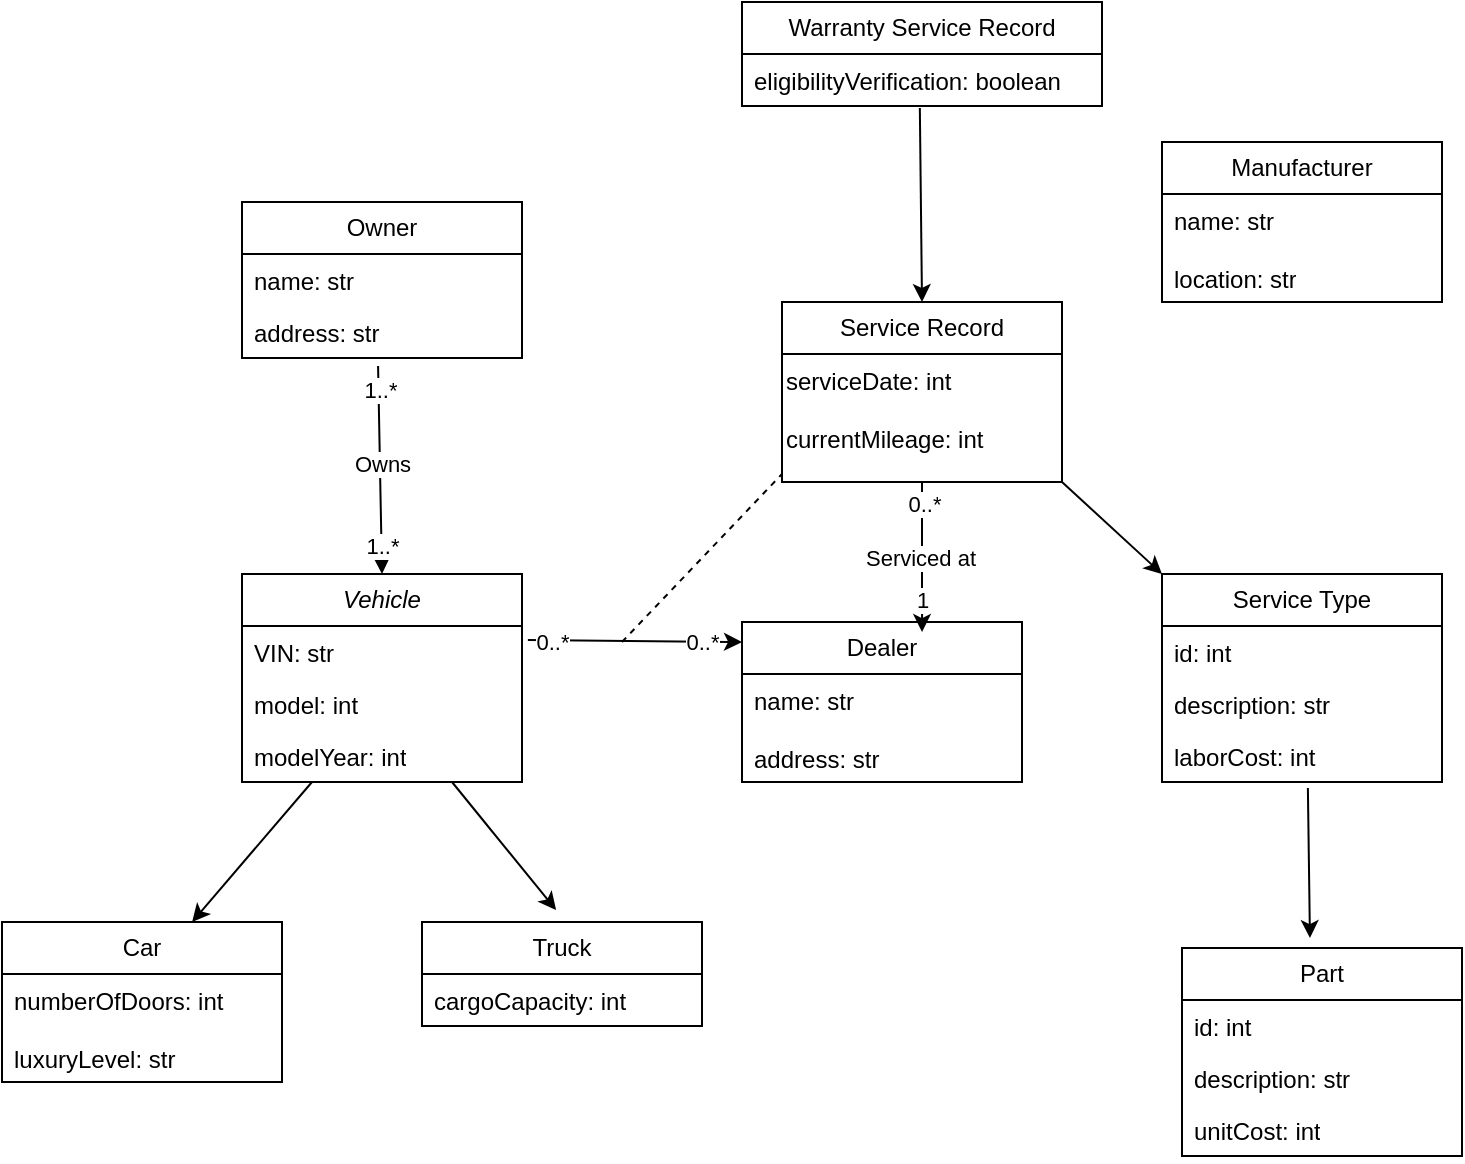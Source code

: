 <mxfile version="21.7.5" type="github">
  <diagram id="C5RBs43oDa-KdzZeNtuy" name="Page-1">
    <mxGraphModel dx="1434" dy="782" grid="1" gridSize="10" guides="1" tooltips="1" connect="1" arrows="1" fold="1" page="1" pageScale="1" pageWidth="827" pageHeight="1169" math="0" shadow="0">
      <root>
        <mxCell id="WIyWlLk6GJQsqaUBKTNV-0" />
        <mxCell id="WIyWlLk6GJQsqaUBKTNV-1" parent="WIyWlLk6GJQsqaUBKTNV-0" />
        <mxCell id="DNDST9oDuywZjQ1syF5R-5" value="Owner" style="swimlane;fontStyle=0;childLayout=stackLayout;horizontal=1;startSize=26;fillColor=none;horizontalStack=0;resizeParent=1;resizeParentMax=0;resizeLast=0;collapsible=1;marginBottom=0;whiteSpace=wrap;html=1;" parent="WIyWlLk6GJQsqaUBKTNV-1" vertex="1">
          <mxGeometry x="190" y="160" width="140" height="78" as="geometry" />
        </mxCell>
        <mxCell id="DNDST9oDuywZjQ1syF5R-6" value="name: str" style="text;strokeColor=none;fillColor=none;align=left;verticalAlign=top;spacingLeft=4;spacingRight=4;overflow=hidden;rotatable=0;points=[[0,0.5],[1,0.5]];portConstraint=eastwest;whiteSpace=wrap;html=1;" parent="DNDST9oDuywZjQ1syF5R-5" vertex="1">
          <mxGeometry y="26" width="140" height="26" as="geometry" />
        </mxCell>
        <mxCell id="DNDST9oDuywZjQ1syF5R-7" value="address: str" style="text;strokeColor=none;fillColor=none;align=left;verticalAlign=top;spacingLeft=4;spacingRight=4;overflow=hidden;rotatable=0;points=[[0,0.5],[1,0.5]];portConstraint=eastwest;whiteSpace=wrap;html=1;" parent="DNDST9oDuywZjQ1syF5R-5" vertex="1">
          <mxGeometry y="52" width="140" height="26" as="geometry" />
        </mxCell>
        <mxCell id="DNDST9oDuywZjQ1syF5R-9" value="&lt;i&gt;Vehicle&lt;/i&gt;" style="swimlane;fontStyle=0;childLayout=stackLayout;horizontal=1;startSize=26;fillColor=none;horizontalStack=0;resizeParent=1;resizeParentMax=0;resizeLast=0;collapsible=1;marginBottom=0;whiteSpace=wrap;html=1;" parent="WIyWlLk6GJQsqaUBKTNV-1" vertex="1">
          <mxGeometry x="190" y="346" width="140" height="104" as="geometry" />
        </mxCell>
        <mxCell id="DNDST9oDuywZjQ1syF5R-10" value="VIN: str" style="text;strokeColor=none;fillColor=none;align=left;verticalAlign=top;spacingLeft=4;spacingRight=4;overflow=hidden;rotatable=0;points=[[0,0.5],[1,0.5]];portConstraint=eastwest;whiteSpace=wrap;html=1;" parent="DNDST9oDuywZjQ1syF5R-9" vertex="1">
          <mxGeometry y="26" width="140" height="26" as="geometry" />
        </mxCell>
        <mxCell id="DNDST9oDuywZjQ1syF5R-11" value="model: int" style="text;strokeColor=none;fillColor=none;align=left;verticalAlign=top;spacingLeft=4;spacingRight=4;overflow=hidden;rotatable=0;points=[[0,0.5],[1,0.5]];portConstraint=eastwest;whiteSpace=wrap;html=1;" parent="DNDST9oDuywZjQ1syF5R-9" vertex="1">
          <mxGeometry y="52" width="140" height="26" as="geometry" />
        </mxCell>
        <mxCell id="DNDST9oDuywZjQ1syF5R-12" value="modelYear: int" style="text;strokeColor=none;fillColor=none;align=left;verticalAlign=top;spacingLeft=4;spacingRight=4;overflow=hidden;rotatable=0;points=[[0,0.5],[1,0.5]];portConstraint=eastwest;whiteSpace=wrap;html=1;" parent="DNDST9oDuywZjQ1syF5R-9" vertex="1">
          <mxGeometry y="78" width="140" height="26" as="geometry" />
        </mxCell>
        <mxCell id="DNDST9oDuywZjQ1syF5R-13" value="Car" style="swimlane;fontStyle=0;childLayout=stackLayout;horizontal=1;startSize=26;fillColor=none;horizontalStack=0;resizeParent=1;resizeParentMax=0;resizeLast=0;collapsible=1;marginBottom=0;whiteSpace=wrap;html=1;" parent="WIyWlLk6GJQsqaUBKTNV-1" vertex="1">
          <mxGeometry x="70" y="520" width="140" height="80" as="geometry" />
        </mxCell>
        <mxCell id="DNDST9oDuywZjQ1syF5R-14" value="numberOfDoors: int&lt;br&gt;&lt;br&gt;luxuryLevel: str" style="text;strokeColor=none;fillColor=none;align=left;verticalAlign=top;spacingLeft=4;spacingRight=4;overflow=hidden;rotatable=0;points=[[0,0.5],[1,0.5]];portConstraint=eastwest;whiteSpace=wrap;html=1;" parent="DNDST9oDuywZjQ1syF5R-13" vertex="1">
          <mxGeometry y="26" width="140" height="54" as="geometry" />
        </mxCell>
        <mxCell id="DNDST9oDuywZjQ1syF5R-17" value="Truck" style="swimlane;fontStyle=0;childLayout=stackLayout;horizontal=1;startSize=26;fillColor=none;horizontalStack=0;resizeParent=1;resizeParentMax=0;resizeLast=0;collapsible=1;marginBottom=0;whiteSpace=wrap;html=1;" parent="WIyWlLk6GJQsqaUBKTNV-1" vertex="1">
          <mxGeometry x="280" y="520" width="140" height="52" as="geometry" />
        </mxCell>
        <mxCell id="DNDST9oDuywZjQ1syF5R-18" value="cargoCapacity: int" style="text;strokeColor=none;fillColor=none;align=left;verticalAlign=top;spacingLeft=4;spacingRight=4;overflow=hidden;rotatable=0;points=[[0,0.5],[1,0.5]];portConstraint=eastwest;whiteSpace=wrap;html=1;" parent="DNDST9oDuywZjQ1syF5R-17" vertex="1">
          <mxGeometry y="26" width="140" height="26" as="geometry" />
        </mxCell>
        <mxCell id="DNDST9oDuywZjQ1syF5R-21" value="Manufacturer" style="swimlane;fontStyle=0;childLayout=stackLayout;horizontal=1;startSize=26;fillColor=none;horizontalStack=0;resizeParent=1;resizeParentMax=0;resizeLast=0;collapsible=1;marginBottom=0;whiteSpace=wrap;html=1;" parent="WIyWlLk6GJQsqaUBKTNV-1" vertex="1">
          <mxGeometry x="650" y="130" width="140" height="80" as="geometry" />
        </mxCell>
        <mxCell id="DNDST9oDuywZjQ1syF5R-22" value="&lt;div&gt;name: str&lt;/div&gt;&lt;div&gt;&lt;br&gt;&lt;/div&gt;&lt;div&gt;location: str&lt;/div&gt;" style="text;strokeColor=none;fillColor=none;align=left;verticalAlign=top;spacingLeft=4;spacingRight=4;overflow=hidden;rotatable=0;points=[[0,0.5],[1,0.5]];portConstraint=eastwest;whiteSpace=wrap;html=1;" parent="DNDST9oDuywZjQ1syF5R-21" vertex="1">
          <mxGeometry y="26" width="140" height="54" as="geometry" />
        </mxCell>
        <mxCell id="DNDST9oDuywZjQ1syF5R-23" value="Dealer" style="swimlane;fontStyle=0;childLayout=stackLayout;horizontal=1;startSize=26;fillColor=none;horizontalStack=0;resizeParent=1;resizeParentMax=0;resizeLast=0;collapsible=1;marginBottom=0;whiteSpace=wrap;html=1;" parent="WIyWlLk6GJQsqaUBKTNV-1" vertex="1">
          <mxGeometry x="440" y="370" width="140" height="80" as="geometry" />
        </mxCell>
        <mxCell id="DNDST9oDuywZjQ1syF5R-24" value="&lt;div&gt;name: str&lt;/div&gt;&lt;div&gt;&lt;br&gt;&lt;/div&gt;&lt;div&gt;address: str&lt;/div&gt;" style="text;strokeColor=none;fillColor=none;align=left;verticalAlign=top;spacingLeft=4;spacingRight=4;overflow=hidden;rotatable=0;points=[[0,0.5],[1,0.5]];portConstraint=eastwest;whiteSpace=wrap;html=1;" parent="DNDST9oDuywZjQ1syF5R-23" vertex="1">
          <mxGeometry y="26" width="140" height="54" as="geometry" />
        </mxCell>
        <mxCell id="DNDST9oDuywZjQ1syF5R-25" value="Service Record" style="swimlane;fontStyle=0;childLayout=stackLayout;horizontal=1;startSize=26;fillColor=none;horizontalStack=0;resizeParent=1;resizeParentMax=0;resizeLast=0;collapsible=1;marginBottom=0;whiteSpace=wrap;html=1;" parent="WIyWlLk6GJQsqaUBKTNV-1" vertex="1">
          <mxGeometry x="460" y="210" width="140" height="90" as="geometry" />
        </mxCell>
        <mxCell id="DNDST9oDuywZjQ1syF5R-28" value="serviceDate: int&lt;br&gt;&lt;br&gt;currentMileage: int" style="text;whiteSpace=wrap;html=1;" parent="DNDST9oDuywZjQ1syF5R-25" vertex="1">
          <mxGeometry y="26" width="140" height="64" as="geometry" />
        </mxCell>
        <mxCell id="DNDST9oDuywZjQ1syF5R-29" value="Warranty Service Record" style="swimlane;fontStyle=0;childLayout=stackLayout;horizontal=1;startSize=26;fillColor=none;horizontalStack=0;resizeParent=1;resizeParentMax=0;resizeLast=0;collapsible=1;marginBottom=0;whiteSpace=wrap;html=1;" parent="WIyWlLk6GJQsqaUBKTNV-1" vertex="1">
          <mxGeometry x="440" y="60" width="180" height="52" as="geometry" />
        </mxCell>
        <mxCell id="DNDST9oDuywZjQ1syF5R-30" value="eligibilityVerification: boolean" style="text;strokeColor=none;fillColor=none;align=left;verticalAlign=top;spacingLeft=4;spacingRight=4;overflow=hidden;rotatable=0;points=[[0,0.5],[1,0.5]];portConstraint=eastwest;whiteSpace=wrap;html=1;" parent="DNDST9oDuywZjQ1syF5R-29" vertex="1">
          <mxGeometry y="26" width="180" height="26" as="geometry" />
        </mxCell>
        <mxCell id="DNDST9oDuywZjQ1syF5R-31" value="Service Type" style="swimlane;fontStyle=0;childLayout=stackLayout;horizontal=1;startSize=26;fillColor=none;horizontalStack=0;resizeParent=1;resizeParentMax=0;resizeLast=0;collapsible=1;marginBottom=0;whiteSpace=wrap;html=1;" parent="WIyWlLk6GJQsqaUBKTNV-1" vertex="1">
          <mxGeometry x="650" y="346" width="140" height="104" as="geometry" />
        </mxCell>
        <mxCell id="DNDST9oDuywZjQ1syF5R-32" value="id: int" style="text;strokeColor=none;fillColor=none;align=left;verticalAlign=top;spacingLeft=4;spacingRight=4;overflow=hidden;rotatable=0;points=[[0,0.5],[1,0.5]];portConstraint=eastwest;whiteSpace=wrap;html=1;" parent="DNDST9oDuywZjQ1syF5R-31" vertex="1">
          <mxGeometry y="26" width="140" height="26" as="geometry" />
        </mxCell>
        <mxCell id="DNDST9oDuywZjQ1syF5R-33" value="description: str" style="text;strokeColor=none;fillColor=none;align=left;verticalAlign=top;spacingLeft=4;spacingRight=4;overflow=hidden;rotatable=0;points=[[0,0.5],[1,0.5]];portConstraint=eastwest;whiteSpace=wrap;html=1;" parent="DNDST9oDuywZjQ1syF5R-31" vertex="1">
          <mxGeometry y="52" width="140" height="26" as="geometry" />
        </mxCell>
        <mxCell id="DNDST9oDuywZjQ1syF5R-34" value="laborCost: int" style="text;strokeColor=none;fillColor=none;align=left;verticalAlign=top;spacingLeft=4;spacingRight=4;overflow=hidden;rotatable=0;points=[[0,0.5],[1,0.5]];portConstraint=eastwest;whiteSpace=wrap;html=1;" parent="DNDST9oDuywZjQ1syF5R-31" vertex="1">
          <mxGeometry y="78" width="140" height="26" as="geometry" />
        </mxCell>
        <mxCell id="DNDST9oDuywZjQ1syF5R-35" value="Part" style="swimlane;fontStyle=0;childLayout=stackLayout;horizontal=1;startSize=26;fillColor=none;horizontalStack=0;resizeParent=1;resizeParentMax=0;resizeLast=0;collapsible=1;marginBottom=0;whiteSpace=wrap;html=1;" parent="WIyWlLk6GJQsqaUBKTNV-1" vertex="1">
          <mxGeometry x="660" y="533" width="140" height="104" as="geometry" />
        </mxCell>
        <mxCell id="DNDST9oDuywZjQ1syF5R-36" value="id: int" style="text;strokeColor=none;fillColor=none;align=left;verticalAlign=top;spacingLeft=4;spacingRight=4;overflow=hidden;rotatable=0;points=[[0,0.5],[1,0.5]];portConstraint=eastwest;whiteSpace=wrap;html=1;" parent="DNDST9oDuywZjQ1syF5R-35" vertex="1">
          <mxGeometry y="26" width="140" height="26" as="geometry" />
        </mxCell>
        <mxCell id="DNDST9oDuywZjQ1syF5R-37" value="description: str" style="text;strokeColor=none;fillColor=none;align=left;verticalAlign=top;spacingLeft=4;spacingRight=4;overflow=hidden;rotatable=0;points=[[0,0.5],[1,0.5]];portConstraint=eastwest;whiteSpace=wrap;html=1;" parent="DNDST9oDuywZjQ1syF5R-35" vertex="1">
          <mxGeometry y="52" width="140" height="26" as="geometry" />
        </mxCell>
        <mxCell id="DNDST9oDuywZjQ1syF5R-38" value="unitCost: int" style="text;strokeColor=none;fillColor=none;align=left;verticalAlign=top;spacingLeft=4;spacingRight=4;overflow=hidden;rotatable=0;points=[[0,0.5],[1,0.5]];portConstraint=eastwest;whiteSpace=wrap;html=1;" parent="DNDST9oDuywZjQ1syF5R-35" vertex="1">
          <mxGeometry y="78" width="140" height="26" as="geometry" />
        </mxCell>
        <mxCell id="K3lp6HQcZAa2QNyL3C-i-0" value="" style="endArrow=classic;html=1;rounded=0;exitX=0.486;exitY=1.154;exitDx=0;exitDy=0;exitPerimeter=0;entryX=0.5;entryY=0;entryDx=0;entryDy=0;" edge="1" parent="WIyWlLk6GJQsqaUBKTNV-1" source="DNDST9oDuywZjQ1syF5R-7" target="DNDST9oDuywZjQ1syF5R-9">
          <mxGeometry width="50" height="50" relative="1" as="geometry">
            <mxPoint x="240" y="300" as="sourcePoint" />
            <mxPoint x="290" y="250" as="targetPoint" />
          </mxGeometry>
        </mxCell>
        <mxCell id="K3lp6HQcZAa2QNyL3C-i-1" value="Owns" style="edgeLabel;html=1;align=center;verticalAlign=middle;resizable=0;points=[];" vertex="1" connectable="0" parent="K3lp6HQcZAa2QNyL3C-i-0">
          <mxGeometry x="-0.057" y="1" relative="1" as="geometry">
            <mxPoint as="offset" />
          </mxGeometry>
        </mxCell>
        <mxCell id="K3lp6HQcZAa2QNyL3C-i-10" value="1..*" style="edgeLabel;html=1;align=center;verticalAlign=middle;resizable=0;points=[];" vertex="1" connectable="0" parent="K3lp6HQcZAa2QNyL3C-i-0">
          <mxGeometry x="-0.769" relative="1" as="geometry">
            <mxPoint as="offset" />
          </mxGeometry>
        </mxCell>
        <mxCell id="K3lp6HQcZAa2QNyL3C-i-11" value="1..*" style="edgeLabel;html=1;align=center;verticalAlign=middle;resizable=0;points=[];" vertex="1" connectable="0" parent="K3lp6HQcZAa2QNyL3C-i-0">
          <mxGeometry x="0.731" relative="1" as="geometry">
            <mxPoint as="offset" />
          </mxGeometry>
        </mxCell>
        <mxCell id="K3lp6HQcZAa2QNyL3C-i-2" value="" style="endArrow=classic;html=1;rounded=0;exitX=0.25;exitY=1;exitDx=0;exitDy=0;entryX=0.679;entryY=0;entryDx=0;entryDy=0;entryPerimeter=0;" edge="1" parent="WIyWlLk6GJQsqaUBKTNV-1" source="DNDST9oDuywZjQ1syF5R-9" target="DNDST9oDuywZjQ1syF5R-13">
          <mxGeometry width="50" height="50" relative="1" as="geometry">
            <mxPoint x="390" y="430" as="sourcePoint" />
            <mxPoint x="440" y="380" as="targetPoint" />
          </mxGeometry>
        </mxCell>
        <mxCell id="K3lp6HQcZAa2QNyL3C-i-3" value="" style="endArrow=classic;html=1;rounded=0;exitX=0.75;exitY=1;exitDx=0;exitDy=0;entryX=0.479;entryY=-0.115;entryDx=0;entryDy=0;entryPerimeter=0;" edge="1" parent="WIyWlLk6GJQsqaUBKTNV-1" source="DNDST9oDuywZjQ1syF5R-9" target="DNDST9oDuywZjQ1syF5R-17">
          <mxGeometry width="50" height="50" relative="1" as="geometry">
            <mxPoint x="360" y="410" as="sourcePoint" />
            <mxPoint x="410" y="360" as="targetPoint" />
          </mxGeometry>
        </mxCell>
        <mxCell id="K3lp6HQcZAa2QNyL3C-i-4" value="" style="endArrow=none;dashed=1;html=1;rounded=0;" edge="1" parent="WIyWlLk6GJQsqaUBKTNV-1">
          <mxGeometry width="50" height="50" relative="1" as="geometry">
            <mxPoint x="380" y="380" as="sourcePoint" />
            <mxPoint x="460" y="296" as="targetPoint" />
          </mxGeometry>
        </mxCell>
        <mxCell id="K3lp6HQcZAa2QNyL3C-i-5" value="" style="endArrow=classic;html=1;rounded=0;exitX=1.021;exitY=0.269;exitDx=0;exitDy=0;exitPerimeter=0;" edge="1" parent="WIyWlLk6GJQsqaUBKTNV-1" source="DNDST9oDuywZjQ1syF5R-10">
          <mxGeometry width="50" height="50" relative="1" as="geometry">
            <mxPoint x="390" y="430" as="sourcePoint" />
            <mxPoint x="440" y="380" as="targetPoint" />
          </mxGeometry>
        </mxCell>
        <mxCell id="K3lp6HQcZAa2QNyL3C-i-12" value="0..*" style="edgeLabel;html=1;align=center;verticalAlign=middle;resizable=0;points=[];" vertex="1" connectable="0" parent="K3lp6HQcZAa2QNyL3C-i-5">
          <mxGeometry x="-0.774" y="-1" relative="1" as="geometry">
            <mxPoint as="offset" />
          </mxGeometry>
        </mxCell>
        <mxCell id="K3lp6HQcZAa2QNyL3C-i-13" value="0..*" style="edgeLabel;html=1;align=center;verticalAlign=middle;resizable=0;points=[];" vertex="1" connectable="0" parent="K3lp6HQcZAa2QNyL3C-i-5">
          <mxGeometry x="0.626" relative="1" as="geometry">
            <mxPoint as="offset" />
          </mxGeometry>
        </mxCell>
        <mxCell id="K3lp6HQcZAa2QNyL3C-i-6" style="edgeStyle=orthogonalEdgeStyle;rounded=0;orthogonalLoop=1;jettySize=auto;html=1;exitX=0.5;exitY=1;exitDx=0;exitDy=0;entryX=0.643;entryY=0.063;entryDx=0;entryDy=0;entryPerimeter=0;" edge="1" parent="WIyWlLk6GJQsqaUBKTNV-1" source="DNDST9oDuywZjQ1syF5R-28" target="DNDST9oDuywZjQ1syF5R-23">
          <mxGeometry relative="1" as="geometry" />
        </mxCell>
        <mxCell id="K3lp6HQcZAa2QNyL3C-i-7" value="Serviced at" style="edgeLabel;html=1;align=center;verticalAlign=middle;resizable=0;points=[];" vertex="1" connectable="0" parent="K3lp6HQcZAa2QNyL3C-i-6">
          <mxGeometry x="0.013" y="-1" relative="1" as="geometry">
            <mxPoint as="offset" />
          </mxGeometry>
        </mxCell>
        <mxCell id="K3lp6HQcZAa2QNyL3C-i-14" value="1" style="edgeLabel;html=1;align=center;verticalAlign=middle;resizable=0;points=[];" vertex="1" connectable="0" parent="K3lp6HQcZAa2QNyL3C-i-6">
          <mxGeometry x="0.573" relative="1" as="geometry">
            <mxPoint as="offset" />
          </mxGeometry>
        </mxCell>
        <mxCell id="K3lp6HQcZAa2QNyL3C-i-15" value="0..*" style="edgeLabel;html=1;align=center;verticalAlign=middle;resizable=0;points=[];" vertex="1" connectable="0" parent="K3lp6HQcZAa2QNyL3C-i-6">
          <mxGeometry x="-0.707" y="1" relative="1" as="geometry">
            <mxPoint as="offset" />
          </mxGeometry>
        </mxCell>
        <mxCell id="K3lp6HQcZAa2QNyL3C-i-8" value="" style="endArrow=classic;html=1;rounded=0;exitX=1;exitY=1;exitDx=0;exitDy=0;entryX=0;entryY=0;entryDx=0;entryDy=0;" edge="1" parent="WIyWlLk6GJQsqaUBKTNV-1" source="DNDST9oDuywZjQ1syF5R-28" target="DNDST9oDuywZjQ1syF5R-31">
          <mxGeometry width="50" height="50" relative="1" as="geometry">
            <mxPoint x="390" y="430" as="sourcePoint" />
            <mxPoint x="440" y="380" as="targetPoint" />
          </mxGeometry>
        </mxCell>
        <mxCell id="K3lp6HQcZAa2QNyL3C-i-9" value="" style="endArrow=classic;html=1;rounded=0;exitX=0.521;exitY=1.115;exitDx=0;exitDy=0;exitPerimeter=0;entryX=0.457;entryY=-0.048;entryDx=0;entryDy=0;entryPerimeter=0;" edge="1" parent="WIyWlLk6GJQsqaUBKTNV-1" source="DNDST9oDuywZjQ1syF5R-34" target="DNDST9oDuywZjQ1syF5R-35">
          <mxGeometry width="50" height="50" relative="1" as="geometry">
            <mxPoint x="390" y="430" as="sourcePoint" />
            <mxPoint x="440" y="380" as="targetPoint" />
          </mxGeometry>
        </mxCell>
        <mxCell id="K3lp6HQcZAa2QNyL3C-i-16" value="" style="endArrow=classic;html=1;rounded=0;exitX=0.494;exitY=1.038;exitDx=0;exitDy=0;exitPerimeter=0;entryX=0.5;entryY=0;entryDx=0;entryDy=0;" edge="1" parent="WIyWlLk6GJQsqaUBKTNV-1" source="DNDST9oDuywZjQ1syF5R-30" target="DNDST9oDuywZjQ1syF5R-25">
          <mxGeometry width="50" height="50" relative="1" as="geometry">
            <mxPoint x="390" y="430" as="sourcePoint" />
            <mxPoint x="440" y="380" as="targetPoint" />
          </mxGeometry>
        </mxCell>
      </root>
    </mxGraphModel>
  </diagram>
</mxfile>
